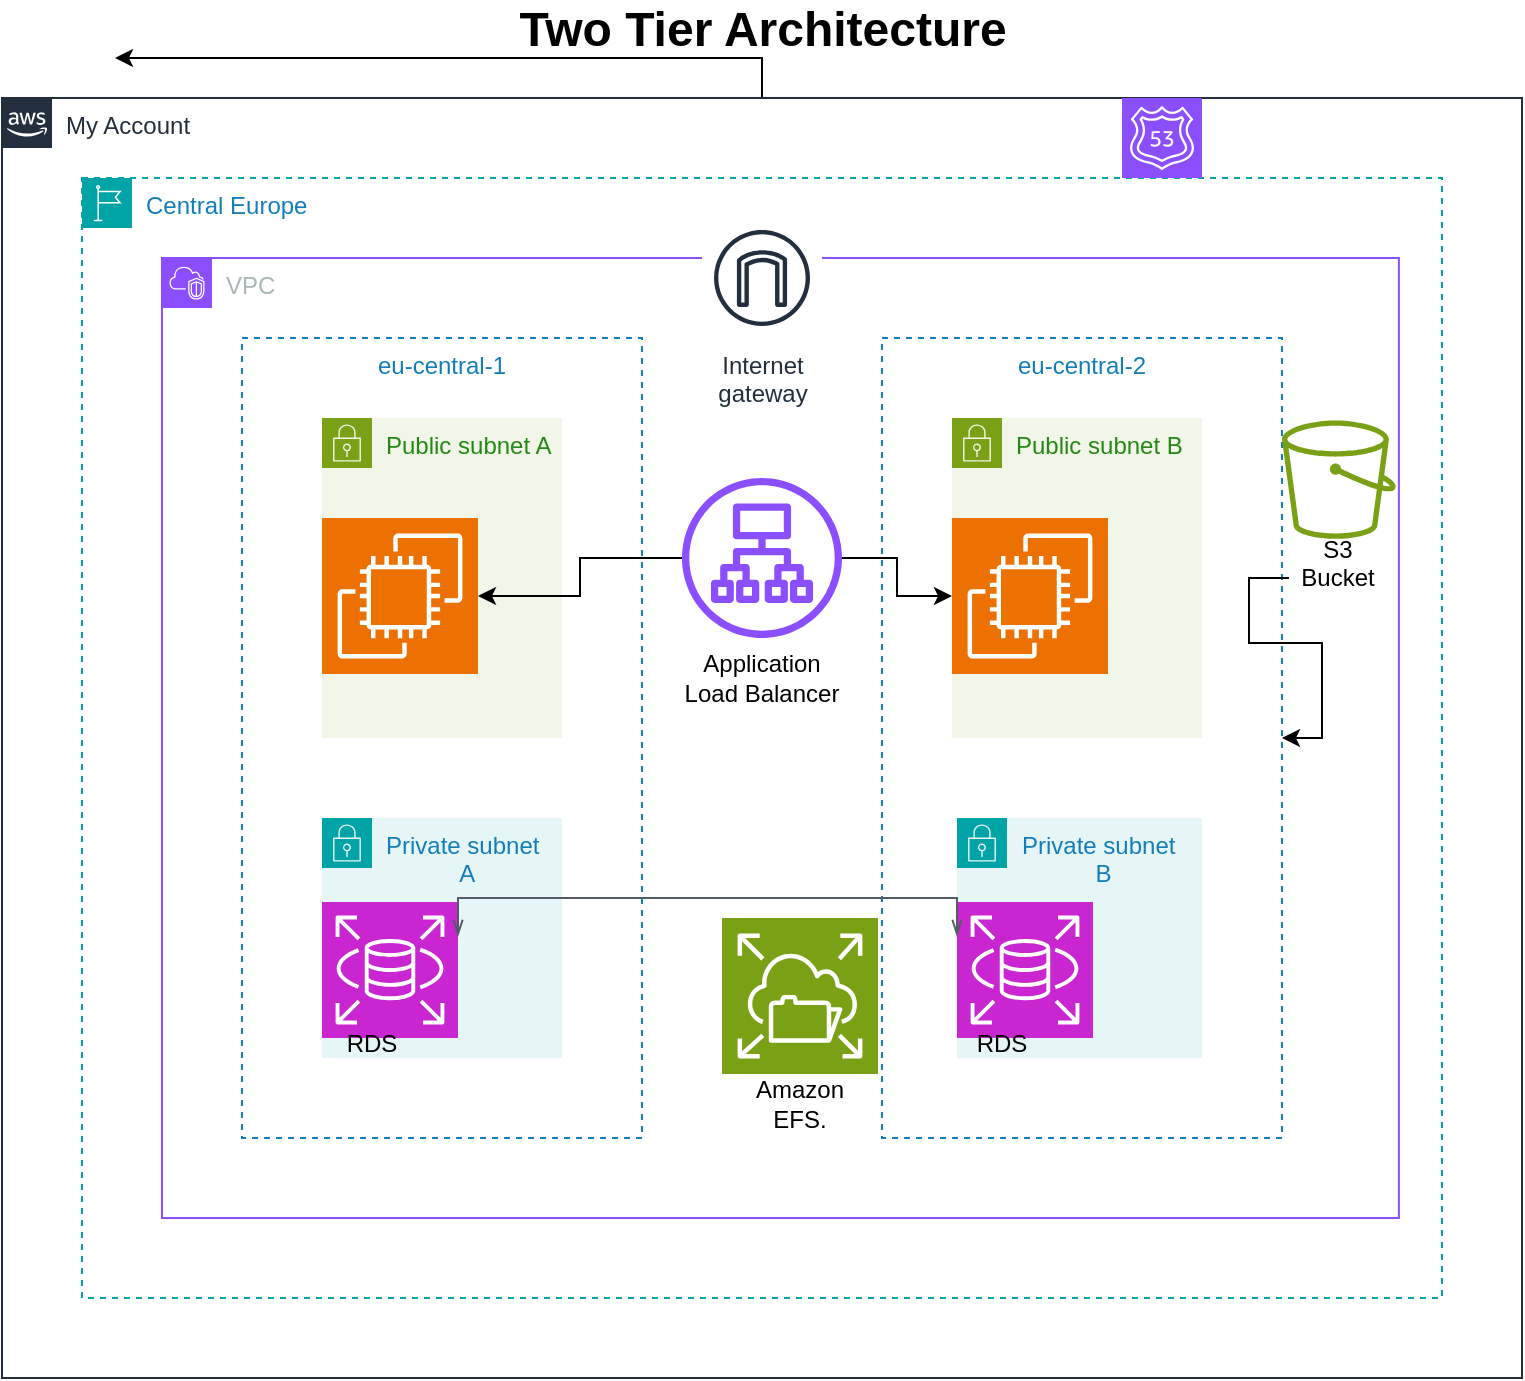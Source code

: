 <mxfile version="24.2.2" type="device">
  <diagram name="Page-1" id="5-ZjLKcNC6-3Rc-spFLh">
    <mxGraphModel dx="856" dy="772" grid="1" gridSize="10" guides="1" tooltips="1" connect="1" arrows="1" fold="1" page="1" pageScale="1" pageWidth="827" pageHeight="1169" math="0" shadow="0">
      <root>
        <mxCell id="0" />
        <mxCell id="1" parent="0" />
        <mxCell id="MdvIhbr0o4ruSrGY_KvM-2" style="edgeStyle=orthogonalEdgeStyle;rounded=0;orthogonalLoop=1;jettySize=auto;html=1;exitX=0.5;exitY=0;exitDx=0;exitDy=0;" edge="1" parent="1" source="MdvIhbr0o4ruSrGY_KvM-1">
          <mxGeometry relative="1" as="geometry">
            <mxPoint x="96" y="60" as="targetPoint" />
          </mxGeometry>
        </mxCell>
        <mxCell id="MdvIhbr0o4ruSrGY_KvM-1" value="My Account" style="points=[[0,0],[0.25,0],[0.5,0],[0.75,0],[1,0],[1,0.25],[1,0.5],[1,0.75],[1,1],[0.75,1],[0.5,1],[0.25,1],[0,1],[0,0.75],[0,0.5],[0,0.25]];outlineConnect=0;gradientColor=none;html=1;whiteSpace=wrap;fontSize=12;fontStyle=0;container=1;pointerEvents=0;collapsible=0;recursiveResize=0;shape=mxgraph.aws4.group;grIcon=mxgraph.aws4.group_aws_cloud_alt;strokeColor=#232F3E;fillColor=none;verticalAlign=top;align=left;spacingLeft=30;fontColor=#232F3E;dashed=0;" vertex="1" parent="1">
          <mxGeometry x="40" y="80" width="760" height="640" as="geometry" />
        </mxCell>
        <mxCell id="MdvIhbr0o4ruSrGY_KvM-6" value="Central Europe" style="points=[[0,0],[0.25,0],[0.5,0],[0.75,0],[1,0],[1,0.25],[1,0.5],[1,0.75],[1,1],[0.75,1],[0.5,1],[0.25,1],[0,1],[0,0.75],[0,0.5],[0,0.25]];outlineConnect=0;gradientColor=none;html=1;whiteSpace=wrap;fontSize=12;fontStyle=0;container=1;pointerEvents=0;collapsible=0;recursiveResize=0;shape=mxgraph.aws4.group;grIcon=mxgraph.aws4.group_region;strokeColor=#00A4A6;fillColor=none;verticalAlign=top;align=left;spacingLeft=30;fontColor=#147EBA;dashed=1;" vertex="1" parent="MdvIhbr0o4ruSrGY_KvM-1">
          <mxGeometry x="40" y="40" width="680" height="560" as="geometry" />
        </mxCell>
        <mxCell id="MdvIhbr0o4ruSrGY_KvM-21" value="" style="sketch=0;points=[[0,0,0],[0.25,0,0],[0.5,0,0],[0.75,0,0],[1,0,0],[0,1,0],[0.25,1,0],[0.5,1,0],[0.75,1,0],[1,1,0],[0,0.25,0],[0,0.5,0],[0,0.75,0],[1,0.25,0],[1,0.5,0],[1,0.75,0]];outlineConnect=0;fontColor=#232F3E;fillColor=#8C4FFF;strokeColor=#ffffff;dashed=0;verticalLabelPosition=bottom;verticalAlign=top;align=center;html=1;fontSize=12;fontStyle=0;aspect=fixed;shape=mxgraph.aws4.resourceIcon;resIcon=mxgraph.aws4.route_53;" vertex="1" parent="MdvIhbr0o4ruSrGY_KvM-1">
          <mxGeometry x="560" width="40" height="40" as="geometry" />
        </mxCell>
        <mxCell id="MdvIhbr0o4ruSrGY_KvM-3" value="Two Tier Architecture&lt;div&gt;&lt;br&gt;&lt;/div&gt;" style="text;strokeColor=none;fillColor=none;html=1;fontSize=24;fontStyle=1;verticalAlign=middle;align=center;" vertex="1" parent="1">
          <mxGeometry x="370" y="40" width="100" height="40" as="geometry" />
        </mxCell>
        <mxCell id="MdvIhbr0o4ruSrGY_KvM-7" value="VPC" style="points=[[0,0],[0.25,0],[0.5,0],[0.75,0],[1,0],[1,0.25],[1,0.5],[1,0.75],[1,1],[0.75,1],[0.5,1],[0.25,1],[0,1],[0,0.75],[0,0.5],[0,0.25]];outlineConnect=0;gradientColor=none;html=1;whiteSpace=wrap;fontSize=12;fontStyle=0;container=1;pointerEvents=0;collapsible=0;recursiveResize=0;shape=mxgraph.aws4.group;grIcon=mxgraph.aws4.group_vpc2;strokeColor=#8C4FFF;fillColor=none;verticalAlign=top;align=left;spacingLeft=30;fontColor=#AAB7B8;" vertex="1" parent="1">
          <mxGeometry x="120" y="160" width="618.45" height="480" as="geometry" />
        </mxCell>
        <mxCell id="MdvIhbr0o4ruSrGY_KvM-8" value="eu-central-1" style="fillColor=none;strokeColor=#147EBA;dashed=1;verticalAlign=top;fontStyle=0;fontColor=#147EBA;whiteSpace=wrap;html=1;" vertex="1" parent="MdvIhbr0o4ruSrGY_KvM-7">
          <mxGeometry x="40" y="40" width="200" height="400" as="geometry" />
        </mxCell>
        <mxCell id="MdvIhbr0o4ruSrGY_KvM-9" value="eu-central-2" style="fillColor=none;strokeColor=#147EBA;dashed=1;verticalAlign=top;fontStyle=0;fontColor=#147EBA;whiteSpace=wrap;html=1;" vertex="1" parent="MdvIhbr0o4ruSrGY_KvM-7">
          <mxGeometry x="360" y="40" width="200" height="400" as="geometry" />
        </mxCell>
        <mxCell id="MdvIhbr0o4ruSrGY_KvM-13" value="Public subnet A" style="points=[[0,0],[0.25,0],[0.5,0],[0.75,0],[1,0],[1,0.25],[1,0.5],[1,0.75],[1,1],[0.75,1],[0.5,1],[0.25,1],[0,1],[0,0.75],[0,0.5],[0,0.25]];outlineConnect=0;gradientColor=none;html=1;whiteSpace=wrap;fontSize=12;fontStyle=0;container=1;pointerEvents=0;collapsible=0;recursiveResize=0;shape=mxgraph.aws4.group;grIcon=mxgraph.aws4.group_security_group;grStroke=0;strokeColor=#7AA116;fillColor=#F2F6E8;verticalAlign=top;align=left;spacingLeft=30;fontColor=#248814;dashed=0;" vertex="1" parent="MdvIhbr0o4ruSrGY_KvM-7">
          <mxGeometry x="80" y="80" width="120" height="160" as="geometry" />
        </mxCell>
        <mxCell id="MdvIhbr0o4ruSrGY_KvM-14" value="" style="sketch=0;points=[[0,0,0],[0.25,0,0],[0.5,0,0],[0.75,0,0],[1,0,0],[0,1,0],[0.25,1,0],[0.5,1,0],[0.75,1,0],[1,1,0],[0,0.25,0],[0,0.5,0],[0,0.75,0],[1,0.25,0],[1,0.5,0],[1,0.75,0]];outlineConnect=0;fontColor=#232F3E;fillColor=#ED7100;strokeColor=#ffffff;dashed=0;verticalLabelPosition=bottom;verticalAlign=top;align=center;html=1;fontSize=12;fontStyle=0;aspect=fixed;shape=mxgraph.aws4.resourceIcon;resIcon=mxgraph.aws4.ec2;" vertex="1" parent="MdvIhbr0o4ruSrGY_KvM-7">
          <mxGeometry x="80" y="130" width="78" height="78" as="geometry" />
        </mxCell>
        <mxCell id="MdvIhbr0o4ruSrGY_KvM-16" value="Public subnet B" style="points=[[0,0],[0.25,0],[0.5,0],[0.75,0],[1,0],[1,0.25],[1,0.5],[1,0.75],[1,1],[0.75,1],[0.5,1],[0.25,1],[0,1],[0,0.75],[0,0.5],[0,0.25]];outlineConnect=0;gradientColor=none;html=1;whiteSpace=wrap;fontSize=12;fontStyle=0;container=1;pointerEvents=0;collapsible=0;recursiveResize=0;shape=mxgraph.aws4.group;grIcon=mxgraph.aws4.group_security_group;grStroke=0;strokeColor=#7AA116;fillColor=#F2F6E8;verticalAlign=top;align=left;spacingLeft=30;fontColor=#248814;dashed=0;" vertex="1" parent="MdvIhbr0o4ruSrGY_KvM-7">
          <mxGeometry x="395" y="80" width="125" height="160" as="geometry" />
        </mxCell>
        <mxCell id="MdvIhbr0o4ruSrGY_KvM-18" value="" style="sketch=0;points=[[0,0,0],[0.25,0,0],[0.5,0,0],[0.75,0,0],[1,0,0],[0,1,0],[0.25,1,0],[0.5,1,0],[0.75,1,0],[1,1,0],[0,0.25,0],[0,0.5,0],[0,0.75,0],[1,0.25,0],[1,0.5,0],[1,0.75,0]];outlineConnect=0;fontColor=#232F3E;fillColor=#ED7100;strokeColor=#ffffff;dashed=0;verticalLabelPosition=bottom;verticalAlign=top;align=center;html=1;fontSize=12;fontStyle=0;aspect=fixed;shape=mxgraph.aws4.resourceIcon;resIcon=mxgraph.aws4.ec2;" vertex="1" parent="MdvIhbr0o4ruSrGY_KvM-7">
          <mxGeometry x="395" y="130" width="78" height="78" as="geometry" />
        </mxCell>
        <mxCell id="MdvIhbr0o4ruSrGY_KvM-20" value="Internet&#xa;gateway" style="sketch=0;outlineConnect=0;fontColor=#232F3E;gradientColor=none;strokeColor=#232F3E;fillColor=#ffffff;dashed=0;verticalLabelPosition=bottom;verticalAlign=top;align=center;html=1;fontSize=12;fontStyle=0;aspect=fixed;shape=mxgraph.aws4.resourceIcon;resIcon=mxgraph.aws4.internet_gateway;" vertex="1" parent="MdvIhbr0o4ruSrGY_KvM-7">
          <mxGeometry x="270" y="-20" width="60" height="60" as="geometry" />
        </mxCell>
        <mxCell id="MdvIhbr0o4ruSrGY_KvM-32" value="" style="edgeStyle=orthogonalEdgeStyle;rounded=0;orthogonalLoop=1;jettySize=auto;html=1;" edge="1" parent="MdvIhbr0o4ruSrGY_KvM-7" source="MdvIhbr0o4ruSrGY_KvM-22" target="MdvIhbr0o4ruSrGY_KvM-14">
          <mxGeometry relative="1" as="geometry" />
        </mxCell>
        <mxCell id="MdvIhbr0o4ruSrGY_KvM-33" value="" style="edgeStyle=orthogonalEdgeStyle;rounded=0;orthogonalLoop=1;jettySize=auto;html=1;" edge="1" parent="MdvIhbr0o4ruSrGY_KvM-7" source="MdvIhbr0o4ruSrGY_KvM-22" target="MdvIhbr0o4ruSrGY_KvM-18">
          <mxGeometry relative="1" as="geometry" />
        </mxCell>
        <mxCell id="MdvIhbr0o4ruSrGY_KvM-22" value="" style="sketch=0;outlineConnect=0;fontColor=#232F3E;gradientColor=none;fillColor=#8C4FFF;strokeColor=none;dashed=0;verticalLabelPosition=bottom;verticalAlign=top;align=center;html=1;fontSize=12;fontStyle=0;aspect=fixed;pointerEvents=1;shape=mxgraph.aws4.application_load_balancer;" vertex="1" parent="MdvIhbr0o4ruSrGY_KvM-7">
          <mxGeometry x="260" y="110" width="80" height="80" as="geometry" />
        </mxCell>
        <mxCell id="MdvIhbr0o4ruSrGY_KvM-26" value="Private subnet&amp;nbsp; &amp;nbsp; &amp;nbsp; &amp;nbsp; &amp;nbsp; &amp;nbsp; &amp;nbsp; &amp;nbsp;A&lt;div&gt;&lt;br&gt;&lt;/div&gt;" style="points=[[0,0],[0.25,0],[0.5,0],[0.75,0],[1,0],[1,0.25],[1,0.5],[1,0.75],[1,1],[0.75,1],[0.5,1],[0.25,1],[0,1],[0,0.75],[0,0.5],[0,0.25]];outlineConnect=0;gradientColor=none;html=1;whiteSpace=wrap;fontSize=12;fontStyle=0;container=1;pointerEvents=0;collapsible=0;recursiveResize=0;shape=mxgraph.aws4.group;grIcon=mxgraph.aws4.group_security_group;grStroke=0;strokeColor=#00A4A6;fillColor=#E6F6F7;verticalAlign=top;align=left;spacingLeft=30;fontColor=#147EBA;dashed=0;" vertex="1" parent="MdvIhbr0o4ruSrGY_KvM-7">
          <mxGeometry x="80" y="280" width="120" height="120" as="geometry" />
        </mxCell>
        <mxCell id="MdvIhbr0o4ruSrGY_KvM-27" value="Private subnet&amp;nbsp; &amp;nbsp; &amp;nbsp; &amp;nbsp; &amp;nbsp; &amp;nbsp; &amp;nbsp; &amp;nbsp;&lt;span style=&quot;background-color: initial;&quot;&gt;B&lt;/span&gt;&lt;div&gt;&lt;br&gt;&lt;div&gt;&lt;span style=&quot;background-color: initial;&quot;&gt;&lt;br&gt;&lt;/span&gt;&lt;/div&gt;&lt;/div&gt;" style="points=[[0,0],[0.25,0],[0.5,0],[0.75,0],[1,0],[1,0.25],[1,0.5],[1,0.75],[1,1],[0.75,1],[0.5,1],[0.25,1],[0,1],[0,0.75],[0,0.5],[0,0.25]];outlineConnect=0;gradientColor=none;html=1;whiteSpace=wrap;fontSize=12;fontStyle=0;container=1;pointerEvents=0;collapsible=0;recursiveResize=0;shape=mxgraph.aws4.group;grIcon=mxgraph.aws4.group_security_group;grStroke=0;strokeColor=#00A4A6;fillColor=#E6F6F7;verticalAlign=top;align=left;spacingLeft=30;fontColor=#147EBA;dashed=0;" vertex="1" parent="MdvIhbr0o4ruSrGY_KvM-7">
          <mxGeometry x="397.5" y="280" width="122.5" height="120" as="geometry" />
        </mxCell>
        <mxCell id="MdvIhbr0o4ruSrGY_KvM-39" value="" style="sketch=0;points=[[0,0,0],[0.25,0,0],[0.5,0,0],[0.75,0,0],[1,0,0],[0,1,0],[0.25,1,0],[0.5,1,0],[0.75,1,0],[1,1,0],[0,0.25,0],[0,0.5,0],[0,0.75,0],[1,0.25,0],[1,0.5,0],[1,0.75,0]];outlineConnect=0;fontColor=#232F3E;fillColor=#C925D1;strokeColor=#ffffff;dashed=0;verticalLabelPosition=bottom;verticalAlign=top;align=center;html=1;fontSize=12;fontStyle=0;aspect=fixed;shape=mxgraph.aws4.resourceIcon;resIcon=mxgraph.aws4.rds;" vertex="1" parent="MdvIhbr0o4ruSrGY_KvM-27">
          <mxGeometry y="42" width="68" height="68" as="geometry" />
        </mxCell>
        <mxCell id="MdvIhbr0o4ruSrGY_KvM-40" value="RDS&lt;div&gt;&lt;br&gt;&lt;/div&gt;" style="text;html=1;align=center;verticalAlign=middle;whiteSpace=wrap;rounded=0;" vertex="1" parent="MdvIhbr0o4ruSrGY_KvM-27">
          <mxGeometry x="-2.5" y="120" width="50" as="geometry" />
        </mxCell>
        <mxCell id="MdvIhbr0o4ruSrGY_KvM-28" value="" style="sketch=0;outlineConnect=0;fontColor=#232F3E;gradientColor=none;fillColor=#7AA116;strokeColor=none;dashed=0;verticalLabelPosition=bottom;verticalAlign=top;align=center;html=1;fontSize=12;fontStyle=0;aspect=fixed;pointerEvents=1;shape=mxgraph.aws4.bucket;" vertex="1" parent="MdvIhbr0o4ruSrGY_KvM-7">
          <mxGeometry x="560" y="81.2" width="56.91" height="59.2" as="geometry" />
        </mxCell>
        <mxCell id="MdvIhbr0o4ruSrGY_KvM-30" value="" style="sketch=0;points=[[0,0,0],[0.25,0,0],[0.5,0,0],[0.75,0,0],[1,0,0],[0,1,0],[0.25,1,0],[0.5,1,0],[0.75,1,0],[1,1,0],[0,0.25,0],[0,0.5,0],[0,0.75,0],[1,0.25,0],[1,0.5,0],[1,0.75,0]];outlineConnect=0;fontColor=#232F3E;fillColor=#C925D1;strokeColor=#ffffff;dashed=0;verticalLabelPosition=bottom;verticalAlign=top;align=center;html=1;fontSize=12;fontStyle=0;aspect=fixed;shape=mxgraph.aws4.resourceIcon;resIcon=mxgraph.aws4.rds;" vertex="1" parent="MdvIhbr0o4ruSrGY_KvM-7">
          <mxGeometry x="80" y="322" width="68" height="68" as="geometry" />
        </mxCell>
        <mxCell id="MdvIhbr0o4ruSrGY_KvM-35" value="" style="edgeStyle=orthogonalEdgeStyle;rounded=0;orthogonalLoop=1;jettySize=auto;html=1;" edge="1" parent="MdvIhbr0o4ruSrGY_KvM-7" source="MdvIhbr0o4ruSrGY_KvM-34" target="MdvIhbr0o4ruSrGY_KvM-9">
          <mxGeometry relative="1" as="geometry" />
        </mxCell>
        <mxCell id="MdvIhbr0o4ruSrGY_KvM-34" value="S3 Bucket&lt;div&gt;&lt;br&gt;&lt;/div&gt;" style="text;html=1;align=center;verticalAlign=middle;whiteSpace=wrap;rounded=0;" vertex="1" parent="MdvIhbr0o4ruSrGY_KvM-7">
          <mxGeometry x="563.45" y="147.5" width="50" height="25" as="geometry" />
        </mxCell>
        <mxCell id="MdvIhbr0o4ruSrGY_KvM-36" value="Application Load Balancer" style="text;html=1;align=center;verticalAlign=middle;whiteSpace=wrap;rounded=0;" vertex="1" parent="MdvIhbr0o4ruSrGY_KvM-7">
          <mxGeometry x="260" y="190" width="80" height="40" as="geometry" />
        </mxCell>
        <mxCell id="MdvIhbr0o4ruSrGY_KvM-37" value="RDS&lt;div&gt;&lt;br&gt;&lt;/div&gt;" style="text;html=1;align=center;verticalAlign=middle;whiteSpace=wrap;rounded=0;" vertex="1" parent="MdvIhbr0o4ruSrGY_KvM-7">
          <mxGeometry x="80" y="400" width="50" as="geometry" />
        </mxCell>
        <mxCell id="MdvIhbr0o4ruSrGY_KvM-38" style="edgeStyle=orthogonalEdgeStyle;rounded=0;orthogonalLoop=1;jettySize=auto;html=1;exitX=0.75;exitY=0;exitDx=0;exitDy=0;" edge="1" parent="MdvIhbr0o4ruSrGY_KvM-7" source="MdvIhbr0o4ruSrGY_KvM-37" target="MdvIhbr0o4ruSrGY_KvM-37">
          <mxGeometry relative="1" as="geometry" />
        </mxCell>
        <mxCell id="MdvIhbr0o4ruSrGY_KvM-45" value="" style="sketch=0;points=[[0,0,0],[0.25,0,0],[0.5,0,0],[0.75,0,0],[1,0,0],[0,1,0],[0.25,1,0],[0.5,1,0],[0.75,1,0],[1,1,0],[0,0.25,0],[0,0.5,0],[0,0.75,0],[1,0.25,0],[1,0.5,0],[1,0.75,0]];outlineConnect=0;fontColor=#232F3E;fillColor=#7AA116;strokeColor=#ffffff;dashed=0;verticalLabelPosition=bottom;verticalAlign=top;align=center;html=1;fontSize=12;fontStyle=0;aspect=fixed;shape=mxgraph.aws4.resourceIcon;resIcon=mxgraph.aws4.elastic_file_system;" vertex="1" parent="MdvIhbr0o4ruSrGY_KvM-7">
          <mxGeometry x="280" y="330" width="78" height="78" as="geometry" />
        </mxCell>
        <mxCell id="MdvIhbr0o4ruSrGY_KvM-46" value="Amazon EFS." style="text;html=1;align=center;verticalAlign=middle;whiteSpace=wrap;rounded=0;" vertex="1" parent="MdvIhbr0o4ruSrGY_KvM-7">
          <mxGeometry x="294" y="408" width="50" height="30" as="geometry" />
        </mxCell>
        <mxCell id="MdvIhbr0o4ruSrGY_KvM-51" value="" style="edgeStyle=orthogonalEdgeStyle;html=1;endArrow=openThin;elbow=vertical;startArrow=openThin;startFill=0;endFill=0;strokeColor=#545B64;rounded=0;entryX=0;entryY=0.25;entryDx=0;entryDy=0;entryPerimeter=0;exitX=1;exitY=0.25;exitDx=0;exitDy=0;exitPerimeter=0;" edge="1" parent="MdvIhbr0o4ruSrGY_KvM-7" source="MdvIhbr0o4ruSrGY_KvM-30" target="MdvIhbr0o4ruSrGY_KvM-39">
          <mxGeometry width="100" relative="1" as="geometry">
            <mxPoint x="240" y="270" as="sourcePoint" />
            <mxPoint x="340" y="270" as="targetPoint" />
            <Array as="points">
              <mxPoint x="148" y="320" />
              <mxPoint x="397" y="320" />
            </Array>
          </mxGeometry>
        </mxCell>
      </root>
    </mxGraphModel>
  </diagram>
</mxfile>
